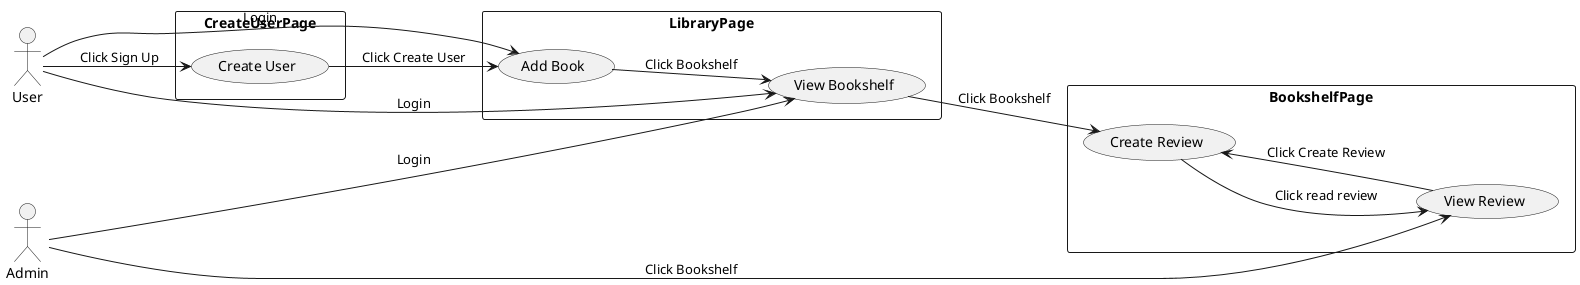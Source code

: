 @startuml
left to right direction

actor User
actor Admin


rectangle LibraryPage {
  usecase "View Bookshelf" as UC1
  usecase "Add Book" as UC5
}

rectangle BookshelfPage {
  usecase "Create Review" as UC2
  usecase "View Review" as UC3
}

rectangle CreateUserPage {
  usecase "Create User" as UC4
}

User --> UC1 : Login
User --> UC5 : Login
UC1 --> UC2 : Click Bookshelf
UC2 --> UC3 : Click read review
Admin ----> UC1 : Login
Admin ----> UC3 : Click Bookshelf
UC3 --> UC2 : Click Create Review
User --> UC4 : Click Sign Up
UC4 --> UC5 : Click Create User
UC5 --> UC1 : Click Bookshelf

@enduml